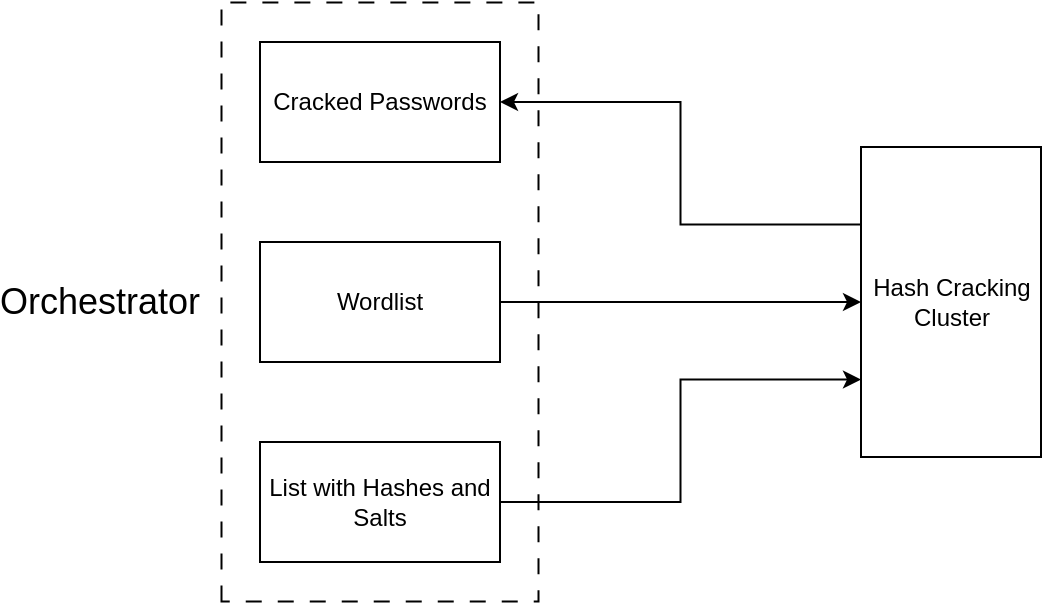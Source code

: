 <mxfile version="22.1.7" type="github">
  <diagram name="Page-1" id="xqMCXs8MPfDr0kL2Y1eO">
    <mxGraphModel dx="875" dy="545" grid="1" gridSize="10" guides="1" tooltips="1" connect="1" arrows="1" fold="1" page="1" pageScale="1" pageWidth="850" pageHeight="1100" math="0" shadow="0">
      <root>
        <mxCell id="0" />
        <mxCell id="1" parent="0" />
        <mxCell id="Jl2bddjmEvhjrF_rH6fq-3" style="edgeStyle=orthogonalEdgeStyle;rounded=0;orthogonalLoop=1;jettySize=auto;html=1;entryX=0.75;entryY=1;entryDx=0;entryDy=0;" edge="1" parent="1" source="PjckUxLzSmU4utSzpXwv-1" target="Jl2bddjmEvhjrF_rH6fq-1">
          <mxGeometry relative="1" as="geometry" />
        </mxCell>
        <mxCell id="PjckUxLzSmU4utSzpXwv-1" value="List with Hashes and Salts" style="rounded=0;whiteSpace=wrap;html=1;" parent="1" vertex="1">
          <mxGeometry x="280" y="320" width="120" height="60" as="geometry" />
        </mxCell>
        <mxCell id="Jl2bddjmEvhjrF_rH6fq-6" style="edgeStyle=orthogonalEdgeStyle;rounded=0;orthogonalLoop=1;jettySize=auto;html=1;entryX=0.25;entryY=1;entryDx=0;entryDy=0;startArrow=classic;startFill=1;endArrow=none;endFill=0;" edge="1" parent="1" source="PjckUxLzSmU4utSzpXwv-3" target="Jl2bddjmEvhjrF_rH6fq-1">
          <mxGeometry relative="1" as="geometry" />
        </mxCell>
        <mxCell id="PjckUxLzSmU4utSzpXwv-3" value="Cracked Passwords" style="rounded=0;whiteSpace=wrap;html=1;" parent="1" vertex="1">
          <mxGeometry x="280" y="120" width="120" height="60" as="geometry" />
        </mxCell>
        <mxCell id="Jl2bddjmEvhjrF_rH6fq-4" style="edgeStyle=orthogonalEdgeStyle;rounded=0;orthogonalLoop=1;jettySize=auto;html=1;entryX=0;entryY=0.5;entryDx=0;entryDy=0;" edge="1" parent="1" source="PjckUxLzSmU4utSzpXwv-7" target="Jl2bddjmEvhjrF_rH6fq-2">
          <mxGeometry relative="1" as="geometry" />
        </mxCell>
        <mxCell id="PjckUxLzSmU4utSzpXwv-7" value="Wordlist" style="rounded=0;whiteSpace=wrap;html=1;" parent="1" vertex="1">
          <mxGeometry x="280" y="220" width="120" height="60" as="geometry" />
        </mxCell>
        <mxCell id="Jl2bddjmEvhjrF_rH6fq-1" value="" style="rounded=0;whiteSpace=wrap;html=1;rotation=90;" vertex="1" parent="1">
          <mxGeometry x="548" y="205" width="155" height="90" as="geometry" />
        </mxCell>
        <mxCell id="Jl2bddjmEvhjrF_rH6fq-2" value="Hash Cracking Cluster" style="text;html=1;strokeColor=none;fillColor=none;align=center;verticalAlign=middle;whiteSpace=wrap;rounded=0;" vertex="1" parent="1">
          <mxGeometry x="580.5" y="227.5" width="90" height="45" as="geometry" />
        </mxCell>
        <mxCell id="Jl2bddjmEvhjrF_rH6fq-8" value="" style="rounded=0;whiteSpace=wrap;html=1;dashed=1;dashPattern=8 8;rotation=-90;fillColor=none;" vertex="1" parent="1">
          <mxGeometry x="190.22" y="170.75" width="299.56" height="158.5" as="geometry" />
        </mxCell>
        <mxCell id="Jl2bddjmEvhjrF_rH6fq-9" value="&lt;font style=&quot;font-size: 18px;&quot;&gt;Orchestrator&lt;/font&gt;" style="text;html=1;strokeColor=none;fillColor=none;align=center;verticalAlign=middle;whiteSpace=wrap;rounded=0;" vertex="1" parent="1">
          <mxGeometry x="170" y="235" width="60" height="30" as="geometry" />
        </mxCell>
      </root>
    </mxGraphModel>
  </diagram>
</mxfile>
